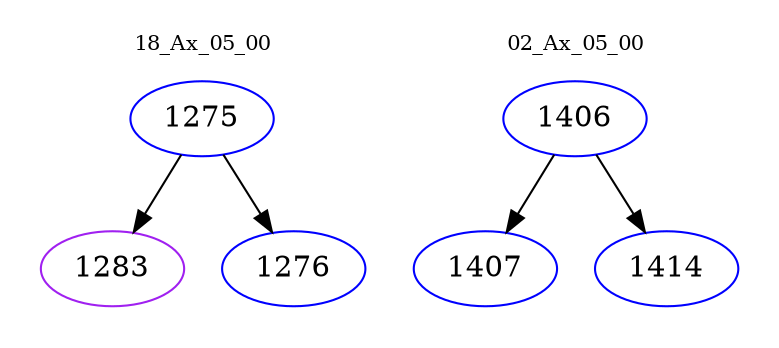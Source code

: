 digraph{
subgraph cluster_0 {
color = white
label = "18_Ax_05_00";
fontsize=10;
T0_1275 [label="1275", color="blue"]
T0_1275 -> T0_1283 [color="black"]
T0_1283 [label="1283", color="purple"]
T0_1275 -> T0_1276 [color="black"]
T0_1276 [label="1276", color="blue"]
}
subgraph cluster_1 {
color = white
label = "02_Ax_05_00";
fontsize=10;
T1_1406 [label="1406", color="blue"]
T1_1406 -> T1_1407 [color="black"]
T1_1407 [label="1407", color="blue"]
T1_1406 -> T1_1414 [color="black"]
T1_1414 [label="1414", color="blue"]
}
}
